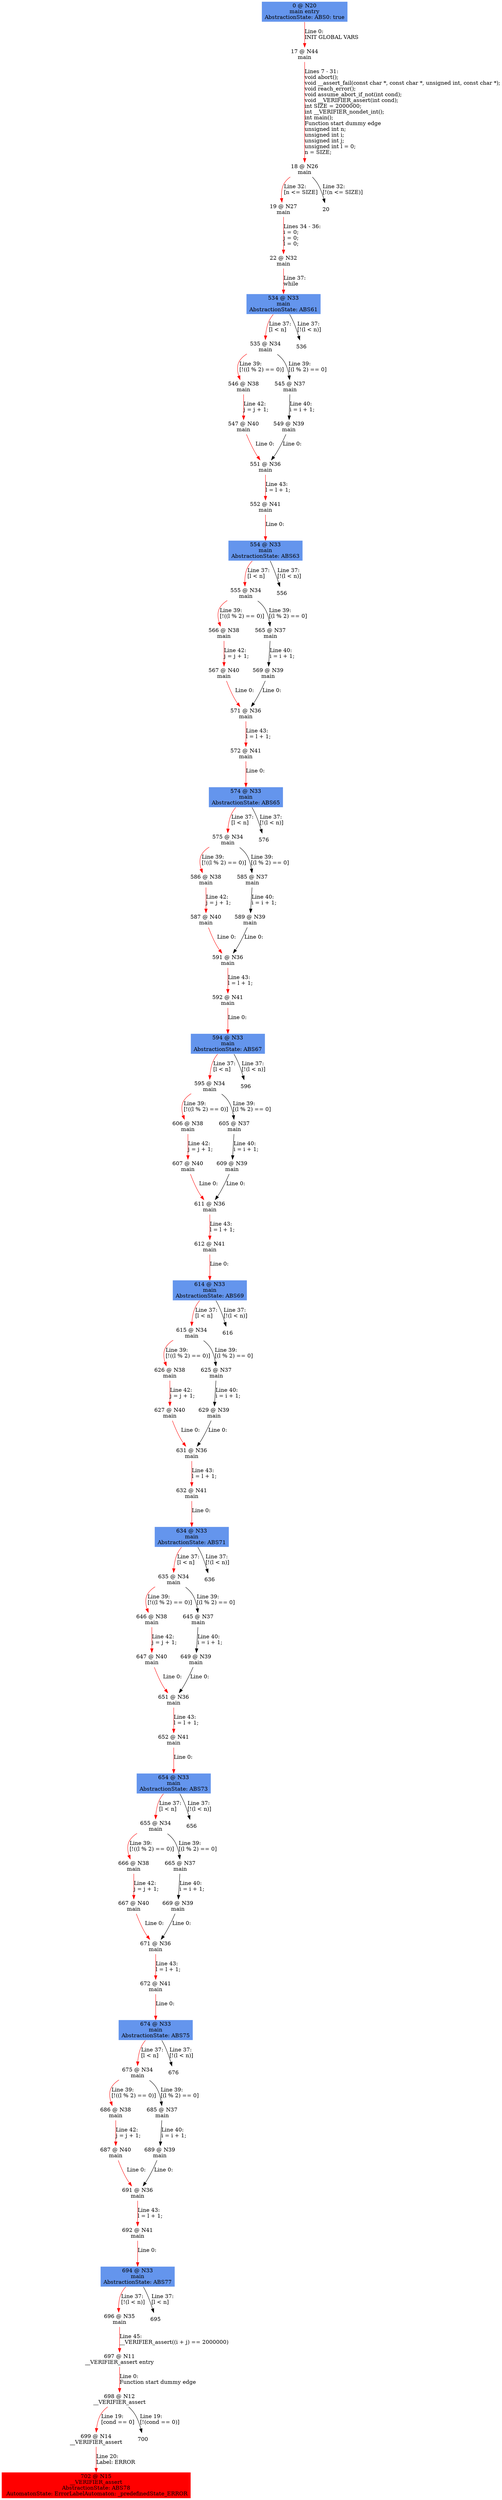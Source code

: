 digraph ARG {
node [style="filled" shape="box" color="white"]
0 [fillcolor="cornflowerblue" label="0 @ N20\nmain entry\nAbstractionState: ABS0: true\n" id="0"]
17 [label="17 @ N44\nmain\n" id="17"]
18 [label="18 @ N26\nmain\n" id="18"]
19 [label="19 @ N27\nmain\n" id="19"]
22 [label="22 @ N32\nmain\n" id="22"]
534 [fillcolor="cornflowerblue" label="534 @ N33\nmain\nAbstractionState: ABS61\n" id="534"]
535 [label="535 @ N34\nmain\n" id="535"]
546 [label="546 @ N38\nmain\n" id="546"]
547 [label="547 @ N40\nmain\n" id="547"]
551 [label="551 @ N36\nmain\n" id="551"]
552 [label="552 @ N41\nmain\n" id="552"]
554 [fillcolor="cornflowerblue" label="554 @ N33\nmain\nAbstractionState: ABS63\n" id="554"]
555 [label="555 @ N34\nmain\n" id="555"]
566 [label="566 @ N38\nmain\n" id="566"]
567 [label="567 @ N40\nmain\n" id="567"]
571 [label="571 @ N36\nmain\n" id="571"]
572 [label="572 @ N41\nmain\n" id="572"]
574 [fillcolor="cornflowerblue" label="574 @ N33\nmain\nAbstractionState: ABS65\n" id="574"]
575 [label="575 @ N34\nmain\n" id="575"]
586 [label="586 @ N38\nmain\n" id="586"]
587 [label="587 @ N40\nmain\n" id="587"]
591 [label="591 @ N36\nmain\n" id="591"]
592 [label="592 @ N41\nmain\n" id="592"]
594 [fillcolor="cornflowerblue" label="594 @ N33\nmain\nAbstractionState: ABS67\n" id="594"]
595 [label="595 @ N34\nmain\n" id="595"]
606 [label="606 @ N38\nmain\n" id="606"]
607 [label="607 @ N40\nmain\n" id="607"]
611 [label="611 @ N36\nmain\n" id="611"]
612 [label="612 @ N41\nmain\n" id="612"]
614 [fillcolor="cornflowerblue" label="614 @ N33\nmain\nAbstractionState: ABS69\n" id="614"]
615 [label="615 @ N34\nmain\n" id="615"]
626 [label="626 @ N38\nmain\n" id="626"]
627 [label="627 @ N40\nmain\n" id="627"]
631 [label="631 @ N36\nmain\n" id="631"]
632 [label="632 @ N41\nmain\n" id="632"]
634 [fillcolor="cornflowerblue" label="634 @ N33\nmain\nAbstractionState: ABS71\n" id="634"]
635 [label="635 @ N34\nmain\n" id="635"]
646 [label="646 @ N38\nmain\n" id="646"]
647 [label="647 @ N40\nmain\n" id="647"]
651 [label="651 @ N36\nmain\n" id="651"]
652 [label="652 @ N41\nmain\n" id="652"]
654 [fillcolor="cornflowerblue" label="654 @ N33\nmain\nAbstractionState: ABS73\n" id="654"]
655 [label="655 @ N34\nmain\n" id="655"]
666 [label="666 @ N38\nmain\n" id="666"]
667 [label="667 @ N40\nmain\n" id="667"]
671 [label="671 @ N36\nmain\n" id="671"]
672 [label="672 @ N41\nmain\n" id="672"]
674 [fillcolor="cornflowerblue" label="674 @ N33\nmain\nAbstractionState: ABS75\n" id="674"]
675 [label="675 @ N34\nmain\n" id="675"]
686 [label="686 @ N38\nmain\n" id="686"]
687 [label="687 @ N40\nmain\n" id="687"]
691 [label="691 @ N36\nmain\n" id="691"]
692 [label="692 @ N41\nmain\n" id="692"]
694 [fillcolor="cornflowerblue" label="694 @ N33\nmain\nAbstractionState: ABS77\n" id="694"]
696 [label="696 @ N35\nmain\n" id="696"]
697 [label="697 @ N11\n__VERIFIER_assert entry\n" id="697"]
698 [label="698 @ N12\n__VERIFIER_assert\n" id="698"]
699 [label="699 @ N14\n__VERIFIER_assert\n" id="699"]
702 [fillcolor="red" label="702 @ N15\n__VERIFIER_assert\nAbstractionState: ABS78\n AutomatonState: ErrorLabelAutomaton: _predefinedState_ERROR\n" id="702"]
685 [label="685 @ N37\nmain\n" id="685"]
689 [label="689 @ N39\nmain\n" id="689"]
665 [label="665 @ N37\nmain\n" id="665"]
669 [label="669 @ N39\nmain\n" id="669"]
645 [label="645 @ N37\nmain\n" id="645"]
649 [label="649 @ N39\nmain\n" id="649"]
625 [label="625 @ N37\nmain\n" id="625"]
629 [label="629 @ N39\nmain\n" id="629"]
605 [label="605 @ N37\nmain\n" id="605"]
609 [label="609 @ N39\nmain\n" id="609"]
585 [label="585 @ N37\nmain\n" id="585"]
589 [label="589 @ N39\nmain\n" id="589"]
565 [label="565 @ N37\nmain\n" id="565"]
569 [label="569 @ N39\nmain\n" id="569"]
545 [label="545 @ N37\nmain\n" id="545"]
549 [label="549 @ N39\nmain\n" id="549"]
0 -> 17 [color="red" label="Line 0: \lINIT GLOBAL VARS\l" id="0 -> 17"]
17 -> 18 [color="red" label="Lines 7 - 31: \lvoid abort();\lvoid __assert_fail(const char *, const char *, unsigned int, const char *);\lvoid reach_error();\lvoid assume_abort_if_not(int cond);\lvoid __VERIFIER_assert(int cond);\lint SIZE = 2000000;\lint __VERIFIER_nondet_int();\lint main();\lFunction start dummy edge\lunsigned int n;\lunsigned int i;\lunsigned int j;\lunsigned int l = 0;\ln = SIZE;\l" id="17 -> 18"]
18 -> 19 [color="red" label="Line 32: \l[n <= SIZE]\l" id="18 -> 19"]
18 -> 20 [label="Line 32: \l[!(n <= SIZE)]\l" id="18 -> 20"]
19 -> 22 [color="red" label="Lines 34 - 36: \li = 0;\lj = 0;\ll = 0;\l" id="19 -> 22"]
22 -> 534 [color="red" label="Line 37: \lwhile\l" id="22 -> 534"]
534 -> 535 [color="red" label="Line 37: \l[l < n]\l" id="534 -> 535"]
534 -> 536 [label="Line 37: \l[!(l < n)]\l" id="534 -> 536"]
535 -> 545 [label="Line 39: \l[(l % 2) == 0]\l" id="535 -> 545"]
535 -> 546 [color="red" label="Line 39: \l[!((l % 2) == 0)]\l" id="535 -> 546"]
546 -> 547 [color="red" label="Line 42: \lj = j + 1;\l" id="546 -> 547"]
547 -> 551 [color="red" label="Line 0: \l\l" id="547 -> 551"]
551 -> 552 [color="red" label="Line 43: \ll = l + 1;\l" id="551 -> 552"]
552 -> 554 [color="red" label="Line 0: \l\l" id="552 -> 554"]
554 -> 555 [color="red" label="Line 37: \l[l < n]\l" id="554 -> 555"]
554 -> 556 [label="Line 37: \l[!(l < n)]\l" id="554 -> 556"]
555 -> 565 [label="Line 39: \l[(l % 2) == 0]\l" id="555 -> 565"]
555 -> 566 [color="red" label="Line 39: \l[!((l % 2) == 0)]\l" id="555 -> 566"]
566 -> 567 [color="red" label="Line 42: \lj = j + 1;\l" id="566 -> 567"]
567 -> 571 [color="red" label="Line 0: \l\l" id="567 -> 571"]
571 -> 572 [color="red" label="Line 43: \ll = l + 1;\l" id="571 -> 572"]
572 -> 574 [color="red" label="Line 0: \l\l" id="572 -> 574"]
574 -> 575 [color="red" label="Line 37: \l[l < n]\l" id="574 -> 575"]
574 -> 576 [label="Line 37: \l[!(l < n)]\l" id="574 -> 576"]
575 -> 585 [label="Line 39: \l[(l % 2) == 0]\l" id="575 -> 585"]
575 -> 586 [color="red" label="Line 39: \l[!((l % 2) == 0)]\l" id="575 -> 586"]
586 -> 587 [color="red" label="Line 42: \lj = j + 1;\l" id="586 -> 587"]
587 -> 591 [color="red" label="Line 0: \l\l" id="587 -> 591"]
591 -> 592 [color="red" label="Line 43: \ll = l + 1;\l" id="591 -> 592"]
592 -> 594 [color="red" label="Line 0: \l\l" id="592 -> 594"]
594 -> 595 [color="red" label="Line 37: \l[l < n]\l" id="594 -> 595"]
594 -> 596 [label="Line 37: \l[!(l < n)]\l" id="594 -> 596"]
595 -> 605 [label="Line 39: \l[(l % 2) == 0]\l" id="595 -> 605"]
595 -> 606 [color="red" label="Line 39: \l[!((l % 2) == 0)]\l" id="595 -> 606"]
606 -> 607 [color="red" label="Line 42: \lj = j + 1;\l" id="606 -> 607"]
607 -> 611 [color="red" label="Line 0: \l\l" id="607 -> 611"]
611 -> 612 [color="red" label="Line 43: \ll = l + 1;\l" id="611 -> 612"]
612 -> 614 [color="red" label="Line 0: \l\l" id="612 -> 614"]
614 -> 615 [color="red" label="Line 37: \l[l < n]\l" id="614 -> 615"]
614 -> 616 [label="Line 37: \l[!(l < n)]\l" id="614 -> 616"]
615 -> 625 [label="Line 39: \l[(l % 2) == 0]\l" id="615 -> 625"]
615 -> 626 [color="red" label="Line 39: \l[!((l % 2) == 0)]\l" id="615 -> 626"]
626 -> 627 [color="red" label="Line 42: \lj = j + 1;\l" id="626 -> 627"]
627 -> 631 [color="red" label="Line 0: \l\l" id="627 -> 631"]
631 -> 632 [color="red" label="Line 43: \ll = l + 1;\l" id="631 -> 632"]
632 -> 634 [color="red" label="Line 0: \l\l" id="632 -> 634"]
634 -> 635 [color="red" label="Line 37: \l[l < n]\l" id="634 -> 635"]
634 -> 636 [label="Line 37: \l[!(l < n)]\l" id="634 -> 636"]
635 -> 645 [label="Line 39: \l[(l % 2) == 0]\l" id="635 -> 645"]
635 -> 646 [color="red" label="Line 39: \l[!((l % 2) == 0)]\l" id="635 -> 646"]
646 -> 647 [color="red" label="Line 42: \lj = j + 1;\l" id="646 -> 647"]
647 -> 651 [color="red" label="Line 0: \l\l" id="647 -> 651"]
651 -> 652 [color="red" label="Line 43: \ll = l + 1;\l" id="651 -> 652"]
652 -> 654 [color="red" label="Line 0: \l\l" id="652 -> 654"]
654 -> 655 [color="red" label="Line 37: \l[l < n]\l" id="654 -> 655"]
654 -> 656 [label="Line 37: \l[!(l < n)]\l" id="654 -> 656"]
655 -> 665 [label="Line 39: \l[(l % 2) == 0]\l" id="655 -> 665"]
655 -> 666 [color="red" label="Line 39: \l[!((l % 2) == 0)]\l" id="655 -> 666"]
666 -> 667 [color="red" label="Line 42: \lj = j + 1;\l" id="666 -> 667"]
667 -> 671 [color="red" label="Line 0: \l\l" id="667 -> 671"]
671 -> 672 [color="red" label="Line 43: \ll = l + 1;\l" id="671 -> 672"]
672 -> 674 [color="red" label="Line 0: \l\l" id="672 -> 674"]
674 -> 675 [color="red" label="Line 37: \l[l < n]\l" id="674 -> 675"]
674 -> 676 [label="Line 37: \l[!(l < n)]\l" id="674 -> 676"]
675 -> 685 [label="Line 39: \l[(l % 2) == 0]\l" id="675 -> 685"]
675 -> 686 [color="red" label="Line 39: \l[!((l % 2) == 0)]\l" id="675 -> 686"]
686 -> 687 [color="red" label="Line 42: \lj = j + 1;\l" id="686 -> 687"]
687 -> 691 [color="red" label="Line 0: \l\l" id="687 -> 691"]
691 -> 692 [color="red" label="Line 43: \ll = l + 1;\l" id="691 -> 692"]
692 -> 694 [color="red" label="Line 0: \l\l" id="692 -> 694"]
694 -> 695 [label="Line 37: \l[l < n]\l" id="694 -> 695"]
694 -> 696 [color="red" label="Line 37: \l[!(l < n)]\l" id="694 -> 696"]
696 -> 697 [color="red" label="Line 45: \l__VERIFIER_assert((i + j) == 2000000)\l" id="696 -> 697"]
697 -> 698 [color="red" label="Line 0: \lFunction start dummy edge\l" id="697 -> 698"]
698 -> 699 [color="red" label="Line 19: \l[cond == 0]\l" id="698 -> 699"]
698 -> 700 [label="Line 19: \l[!(cond == 0)]\l" id="698 -> 700"]
699 -> 702 [color="red" label="Line 20: \lLabel: ERROR\l" id="699 -> 702"]
685 -> 689 [label="Line 40: \li = i + 1;\l" id="685 -> 689"]
689 -> 691 [label="Line 0: \l\l" id="689 -> 691"]
665 -> 669 [label="Line 40: \li = i + 1;\l" id="665 -> 669"]
669 -> 671 [label="Line 0: \l\l" id="669 -> 671"]
645 -> 649 [label="Line 40: \li = i + 1;\l" id="645 -> 649"]
649 -> 651 [label="Line 0: \l\l" id="649 -> 651"]
625 -> 629 [label="Line 40: \li = i + 1;\l" id="625 -> 629"]
629 -> 631 [label="Line 0: \l\l" id="629 -> 631"]
605 -> 609 [label="Line 40: \li = i + 1;\l" id="605 -> 609"]
609 -> 611 [label="Line 0: \l\l" id="609 -> 611"]
585 -> 589 [label="Line 40: \li = i + 1;\l" id="585 -> 589"]
589 -> 591 [label="Line 0: \l\l" id="589 -> 591"]
565 -> 569 [label="Line 40: \li = i + 1;\l" id="565 -> 569"]
569 -> 571 [label="Line 0: \l\l" id="569 -> 571"]
545 -> 549 [label="Line 40: \li = i + 1;\l" id="545 -> 549"]
549 -> 551 [label="Line 0: \l\l" id="549 -> 551"]
}
